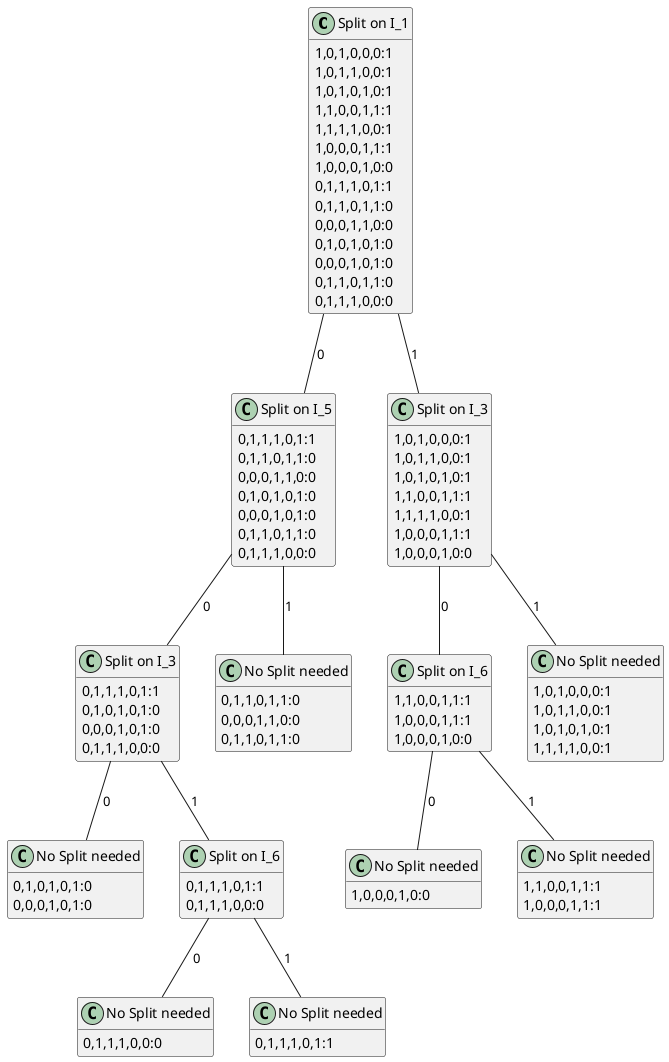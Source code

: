 @startuml
class "Split on I_1" as 1{
1,0,1,0,0,0:1
1,0,1,1,0,0:1
1,0,1,0,1,0:1
1,1,0,0,1,1:1
1,1,1,1,0,0:1
1,0,0,0,1,1:1
1,0,0,0,1,0:0
0,1,1,1,0,1:1
0,1,1,0,1,1:0
0,0,0,1,1,0:0
0,1,0,1,0,1:0
0,0,0,1,0,1:0
0,1,1,0,1,1:0
0,1,1,1,0,0:0
}

class "Split on I_5" as 2{

0,1,1,1,0,1:1
0,1,1,0,1,1:0
0,0,0,1,1,0:0
0,1,0,1,0,1:0
0,0,0,1,0,1:0
0,1,1,0,1,1:0
0,1,1,1,0,0:0
}

1 -- 2 : 0
class "Split on I_3" as 3{

0,1,1,1,0,1:1
0,1,0,1,0,1:0
0,0,0,1,0,1:0
0,1,1,1,0,0:0
}

2 -- 3 : 0
class "No Split needed" as 4{

0,1,0,1,0,1:0
0,0,0,1,0,1:0
}

3 -- 4 : 0
class "Split on I_6" as 5{

0,1,1,1,0,1:1
0,1,1,1,0,0:0
}

3 -- 5 : 1
class "No Split needed" as 6{

0,1,1,1,0,0:0
}

5 -- 6 : 0
class "No Split needed" as 7{

0,1,1,1,0,1:1
}

5 -- 7 : 1
class "No Split needed" as 8{

0,1,1,0,1,1:0
0,0,0,1,1,0:0
0,1,1,0,1,1:0
}

2 -- 8 : 1
class "Split on I_3" as 9{

1,0,1,0,0,0:1
1,0,1,1,0,0:1
1,0,1,0,1,0:1
1,1,0,0,1,1:1
1,1,1,1,0,0:1
1,0,0,0,1,1:1
1,0,0,0,1,0:0
}

1 -- 9 : 1
class "Split on I_6" as 10{

1,1,0,0,1,1:1
1,0,0,0,1,1:1
1,0,0,0,1,0:0
}

9 -- 10 : 0
class "No Split needed" as 11{

1,0,0,0,1,0:0
}

10 -- 11 : 0
class "No Split needed" as 12{

1,1,0,0,1,1:1
1,0,0,0,1,1:1
}

10 -- 12 : 1
class "No Split needed" as 13{

1,0,1,0,0,0:1
1,0,1,1,0,0:1
1,0,1,0,1,0:1
1,1,1,1,0,0:1
}

9 -- 13 : 1
hide empty methods
@enduml
